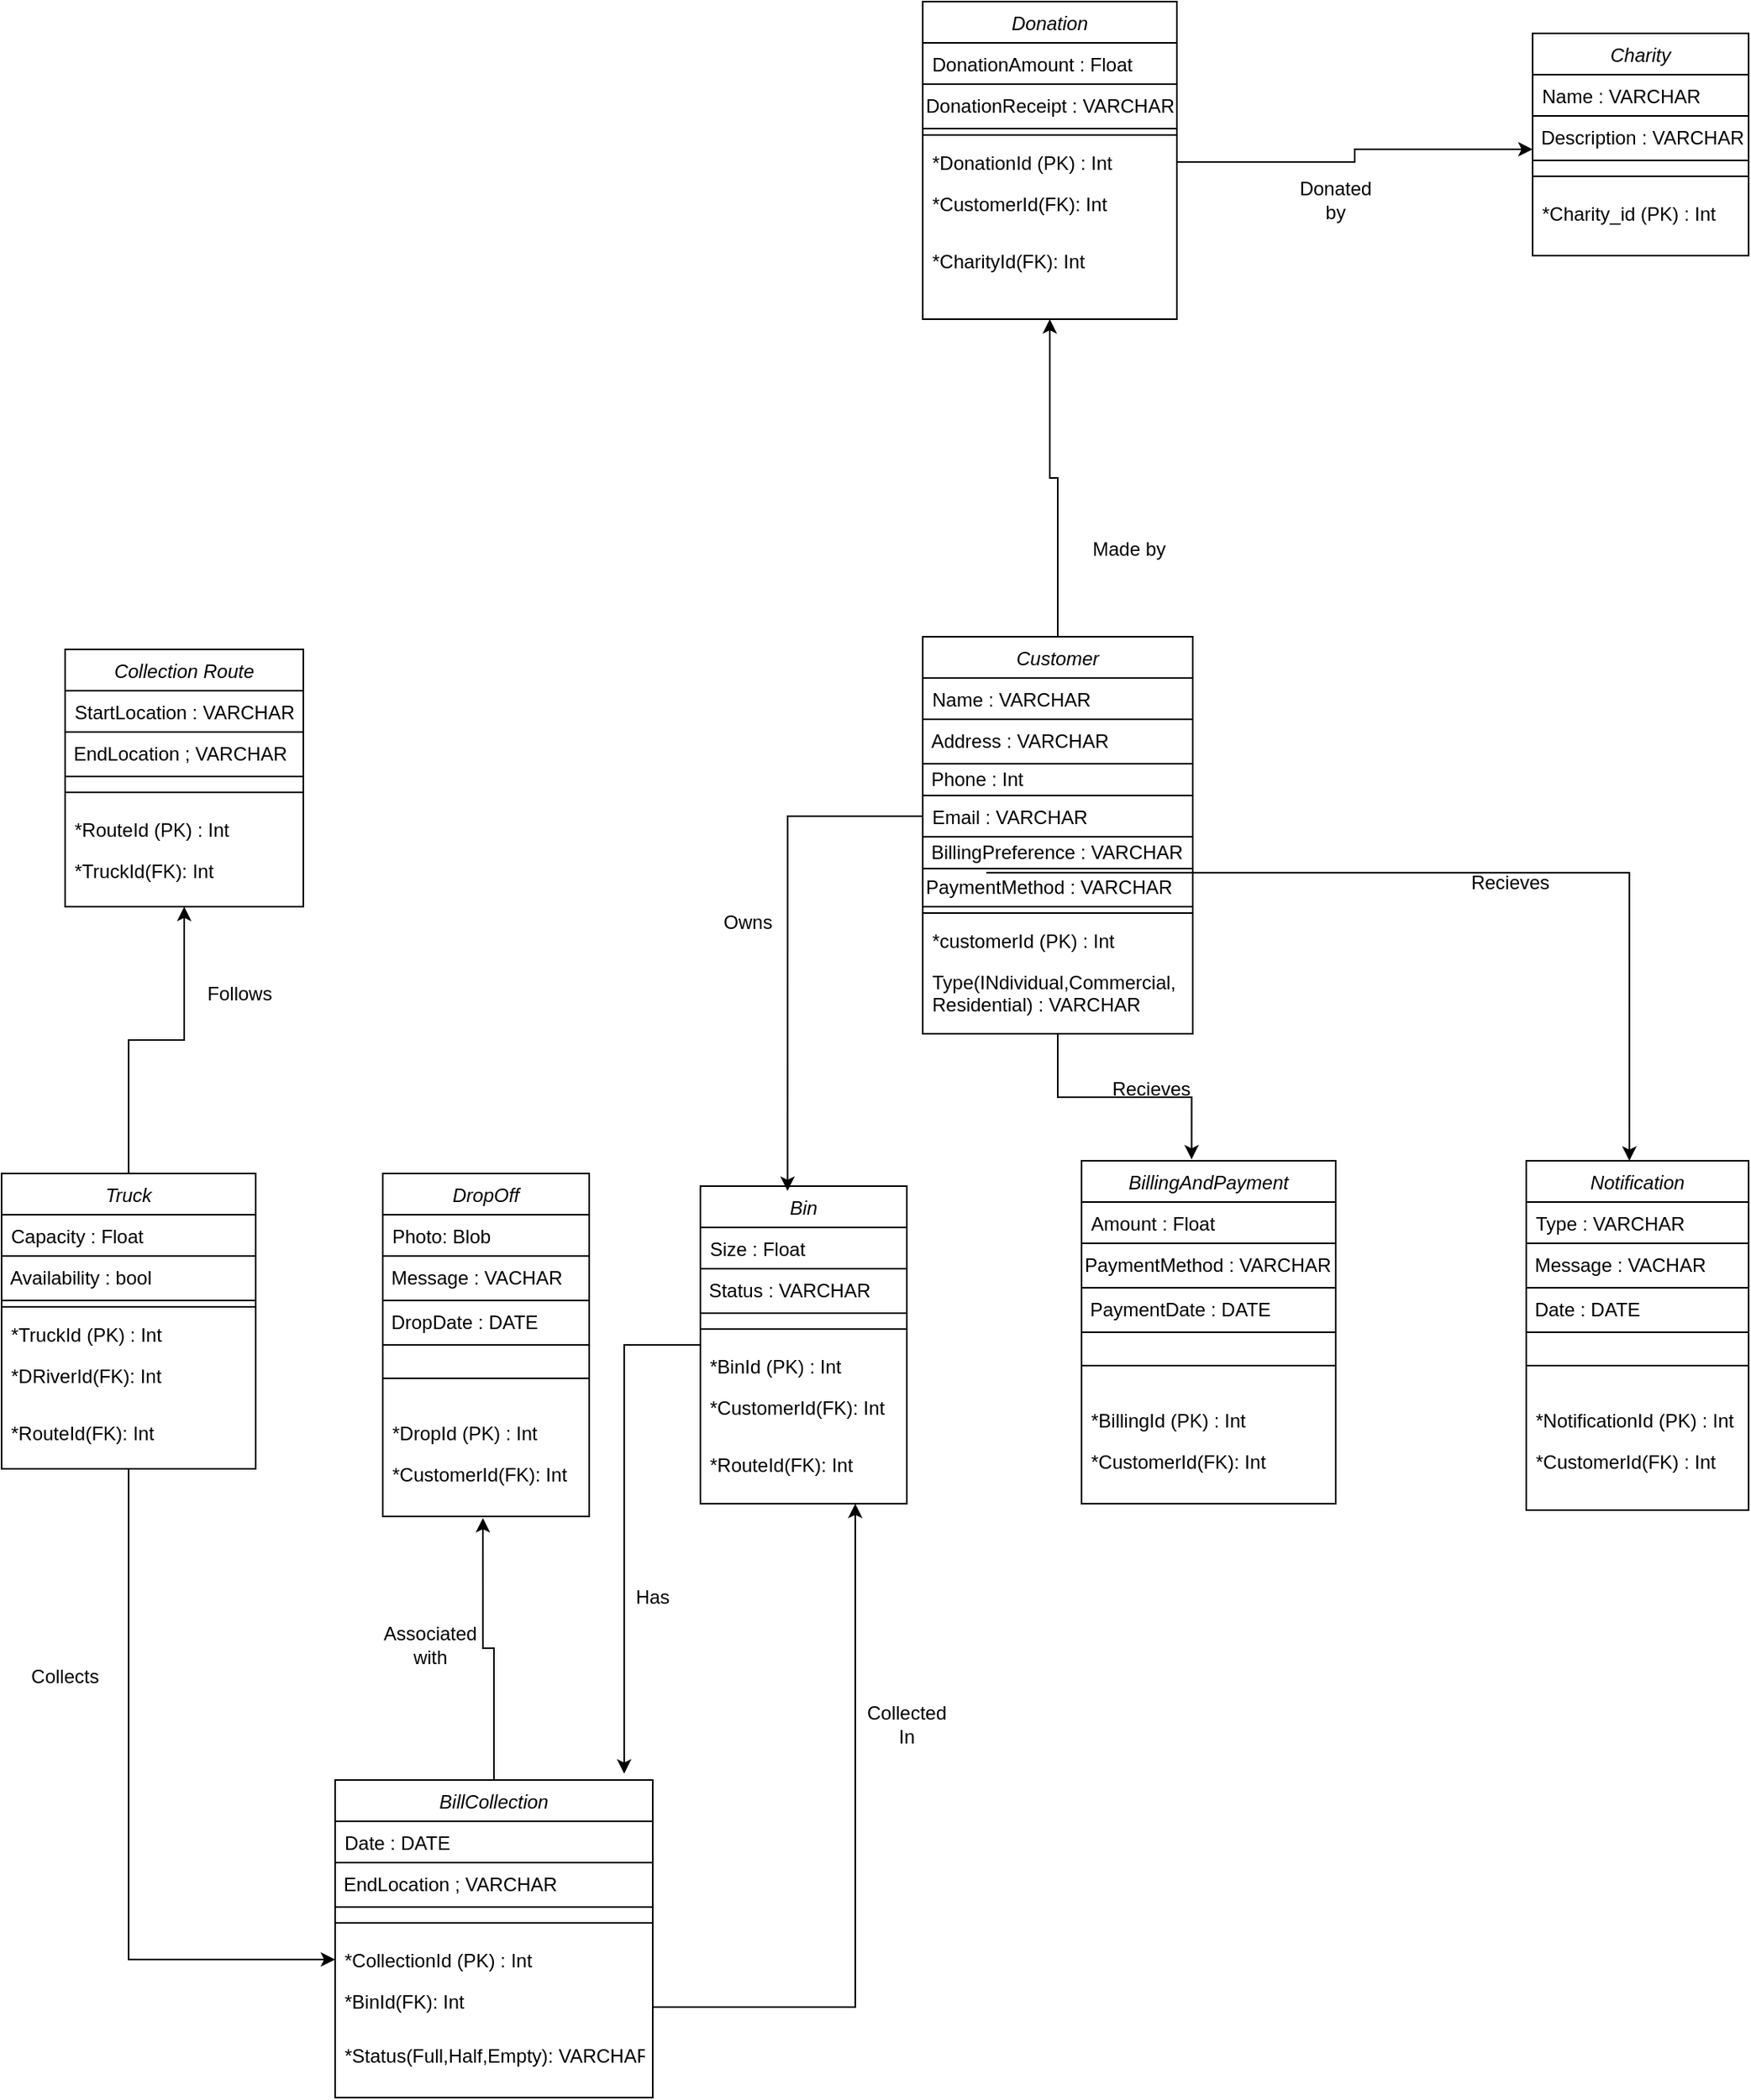 <mxfile version="24.5.5" type="github">
  <diagram id="C5RBs43oDa-KdzZeNtuy" name="Page-1">
    <mxGraphModel dx="1304" dy="409" grid="1" gridSize="10" guides="1" tooltips="1" connect="1" arrows="1" fold="1" page="1" pageScale="1" pageWidth="827" pageHeight="1169" math="0" shadow="0">
      <root>
        <mxCell id="WIyWlLk6GJQsqaUBKTNV-0" />
        <mxCell id="WIyWlLk6GJQsqaUBKTNV-1" parent="WIyWlLk6GJQsqaUBKTNV-0" />
        <mxCell id="hhsTLVZIg2dpdE67HO9M-84" style="edgeStyle=orthogonalEdgeStyle;rounded=0;orthogonalLoop=1;jettySize=auto;html=1;entryX=0.5;entryY=1;entryDx=0;entryDy=0;" edge="1" parent="WIyWlLk6GJQsqaUBKTNV-1" source="zkfFHV4jXpPFQw0GAbJ--0" target="hhsTLVZIg2dpdE67HO9M-10">
          <mxGeometry relative="1" as="geometry" />
        </mxCell>
        <mxCell id="zkfFHV4jXpPFQw0GAbJ--0" value="Customer" style="swimlane;fontStyle=2;align=center;verticalAlign=top;childLayout=stackLayout;horizontal=1;startSize=26;horizontalStack=0;resizeParent=1;resizeLast=0;collapsible=1;marginBottom=0;rounded=0;shadow=0;strokeWidth=1;" parent="WIyWlLk6GJQsqaUBKTNV-1" vertex="1">
          <mxGeometry x="480" y="420" width="170" height="250" as="geometry">
            <mxRectangle x="324" y="240" width="160" height="26" as="alternateBounds" />
          </mxGeometry>
        </mxCell>
        <mxCell id="zkfFHV4jXpPFQw0GAbJ--2" value="Name : VARCHAR" style="text;align=left;verticalAlign=top;spacingLeft=4;spacingRight=4;overflow=hidden;rotatable=0;points=[[0,0.5],[1,0.5]];portConstraint=eastwest;rounded=0;shadow=0;html=0;" parent="zkfFHV4jXpPFQw0GAbJ--0" vertex="1">
          <mxGeometry y="26" width="170" height="26" as="geometry" />
        </mxCell>
        <mxCell id="hhsTLVZIg2dpdE67HO9M-1" value="&amp;nbsp;Address : VARCHAR" style="rounded=0;whiteSpace=wrap;html=1;align=left;" vertex="1" parent="zkfFHV4jXpPFQw0GAbJ--0">
          <mxGeometry y="52" width="170" height="28" as="geometry" />
        </mxCell>
        <mxCell id="hhsTLVZIg2dpdE67HO9M-2" value="&amp;nbsp;Phone : Int" style="rounded=0;whiteSpace=wrap;html=1;align=left;" vertex="1" parent="zkfFHV4jXpPFQw0GAbJ--0">
          <mxGeometry y="80" width="170" height="20" as="geometry" />
        </mxCell>
        <mxCell id="zkfFHV4jXpPFQw0GAbJ--3" value="Email : VARCHAR" style="text;align=left;verticalAlign=top;spacingLeft=4;spacingRight=4;overflow=hidden;rotatable=0;points=[[0,0.5],[1,0.5]];portConstraint=eastwest;rounded=0;shadow=0;html=0;" parent="zkfFHV4jXpPFQw0GAbJ--0" vertex="1">
          <mxGeometry y="100" width="170" height="26" as="geometry" />
        </mxCell>
        <mxCell id="hhsTLVZIg2dpdE67HO9M-4" value="&amp;nbsp;BillingPreference : VARCHAR" style="rounded=0;whiteSpace=wrap;html=1;align=left;" vertex="1" parent="zkfFHV4jXpPFQw0GAbJ--0">
          <mxGeometry y="126" width="170" height="20" as="geometry" />
        </mxCell>
        <mxCell id="hhsTLVZIg2dpdE67HO9M-8" value="PaymentMethod : VARCHAR" style="rounded=0;whiteSpace=wrap;html=1;align=left;" vertex="1" parent="zkfFHV4jXpPFQw0GAbJ--0">
          <mxGeometry y="146" width="170" height="24" as="geometry" />
        </mxCell>
        <mxCell id="zkfFHV4jXpPFQw0GAbJ--4" value="" style="line;html=1;strokeWidth=1;align=left;verticalAlign=middle;spacingTop=-1;spacingLeft=3;spacingRight=3;rotatable=0;labelPosition=right;points=[];portConstraint=eastwest;" parent="zkfFHV4jXpPFQw0GAbJ--0" vertex="1">
          <mxGeometry y="170" width="170" height="8" as="geometry" />
        </mxCell>
        <mxCell id="zkfFHV4jXpPFQw0GAbJ--5" value="*customerId (PK) : Int" style="text;align=left;verticalAlign=top;spacingLeft=4;spacingRight=4;overflow=hidden;rotatable=0;points=[[0,0.5],[1,0.5]];portConstraint=eastwest;" parent="zkfFHV4jXpPFQw0GAbJ--0" vertex="1">
          <mxGeometry y="178" width="170" height="26" as="geometry" />
        </mxCell>
        <mxCell id="hhsTLVZIg2dpdE67HO9M-0" value="Type(INdividual,Commercial,&#xa;Residential) : VARCHAR" style="text;align=left;verticalAlign=top;spacingLeft=4;spacingRight=4;overflow=hidden;rotatable=0;points=[[0,0.5],[1,0.5]];portConstraint=eastwest;" vertex="1" parent="zkfFHV4jXpPFQw0GAbJ--0">
          <mxGeometry y="204" width="170" height="46" as="geometry" />
        </mxCell>
        <mxCell id="hhsTLVZIg2dpdE67HO9M-10" value="Donation" style="swimlane;fontStyle=2;align=center;verticalAlign=top;childLayout=stackLayout;horizontal=1;startSize=26;horizontalStack=0;resizeParent=1;resizeLast=0;collapsible=1;marginBottom=0;rounded=0;shadow=0;strokeWidth=1;" vertex="1" parent="WIyWlLk6GJQsqaUBKTNV-1">
          <mxGeometry x="480" y="20" width="160" height="200" as="geometry">
            <mxRectangle x="324" y="240" width="160" height="26" as="alternateBounds" />
          </mxGeometry>
        </mxCell>
        <mxCell id="hhsTLVZIg2dpdE67HO9M-11" value="DonationAmount : Float" style="text;align=left;verticalAlign=top;spacingLeft=4;spacingRight=4;overflow=hidden;rotatable=0;points=[[0,0.5],[1,0.5]];portConstraint=eastwest;rounded=0;shadow=0;html=0;" vertex="1" parent="hhsTLVZIg2dpdE67HO9M-10">
          <mxGeometry y="26" width="160" height="26" as="geometry" />
        </mxCell>
        <mxCell id="hhsTLVZIg2dpdE67HO9M-12" value="DonationReceipt : VARCHAR" style="rounded=0;whiteSpace=wrap;html=1;align=left;" vertex="1" parent="hhsTLVZIg2dpdE67HO9M-10">
          <mxGeometry y="52" width="160" height="28" as="geometry" />
        </mxCell>
        <mxCell id="hhsTLVZIg2dpdE67HO9M-17" value="" style="line;html=1;strokeWidth=1;align=left;verticalAlign=middle;spacingTop=-1;spacingLeft=3;spacingRight=3;rotatable=0;labelPosition=right;points=[];portConstraint=eastwest;" vertex="1" parent="hhsTLVZIg2dpdE67HO9M-10">
          <mxGeometry y="80" width="160" height="8" as="geometry" />
        </mxCell>
        <mxCell id="hhsTLVZIg2dpdE67HO9M-18" value="*DonationId (PK) : Int" style="text;align=left;verticalAlign=top;spacingLeft=4;spacingRight=4;overflow=hidden;rotatable=0;points=[[0,0.5],[1,0.5]];portConstraint=eastwest;" vertex="1" parent="hhsTLVZIg2dpdE67HO9M-10">
          <mxGeometry y="88" width="160" height="26" as="geometry" />
        </mxCell>
        <mxCell id="hhsTLVZIg2dpdE67HO9M-19" value="*CustomerId(FK): Int" style="text;align=left;verticalAlign=top;spacingLeft=4;spacingRight=4;overflow=hidden;rotatable=0;points=[[0,0.5],[1,0.5]];portConstraint=eastwest;" vertex="1" parent="hhsTLVZIg2dpdE67HO9M-10">
          <mxGeometry y="114" width="160" height="36" as="geometry" />
        </mxCell>
        <mxCell id="hhsTLVZIg2dpdE67HO9M-20" value="*CharityId(FK): Int" style="text;align=left;verticalAlign=top;spacingLeft=4;spacingRight=4;overflow=hidden;rotatable=0;points=[[0,0.5],[1,0.5]];portConstraint=eastwest;" vertex="1" parent="hhsTLVZIg2dpdE67HO9M-10">
          <mxGeometry y="150" width="160" height="36" as="geometry" />
        </mxCell>
        <mxCell id="hhsTLVZIg2dpdE67HO9M-108" style="edgeStyle=orthogonalEdgeStyle;rounded=0;orthogonalLoop=1;jettySize=auto;html=1;entryX=0.5;entryY=1;entryDx=0;entryDy=0;" edge="1" parent="WIyWlLk6GJQsqaUBKTNV-1" source="hhsTLVZIg2dpdE67HO9M-21" target="hhsTLVZIg2dpdE67HO9M-36">
          <mxGeometry relative="1" as="geometry" />
        </mxCell>
        <mxCell id="hhsTLVZIg2dpdE67HO9M-21" value="Truck" style="swimlane;fontStyle=2;align=center;verticalAlign=top;childLayout=stackLayout;horizontal=1;startSize=26;horizontalStack=0;resizeParent=1;resizeLast=0;collapsible=1;marginBottom=0;rounded=0;shadow=0;strokeWidth=1;" vertex="1" parent="WIyWlLk6GJQsqaUBKTNV-1">
          <mxGeometry x="-100" y="758" width="160" height="186" as="geometry">
            <mxRectangle x="324" y="240" width="160" height="26" as="alternateBounds" />
          </mxGeometry>
        </mxCell>
        <mxCell id="hhsTLVZIg2dpdE67HO9M-22" value="Capacity : Float" style="text;align=left;verticalAlign=top;spacingLeft=4;spacingRight=4;overflow=hidden;rotatable=0;points=[[0,0.5],[1,0.5]];portConstraint=eastwest;rounded=0;shadow=0;html=0;" vertex="1" parent="hhsTLVZIg2dpdE67HO9M-21">
          <mxGeometry y="26" width="160" height="26" as="geometry" />
        </mxCell>
        <mxCell id="hhsTLVZIg2dpdE67HO9M-23" value="&amp;nbsp;Availability : bool" style="rounded=0;whiteSpace=wrap;html=1;align=left;" vertex="1" parent="hhsTLVZIg2dpdE67HO9M-21">
          <mxGeometry y="52" width="160" height="28" as="geometry" />
        </mxCell>
        <mxCell id="hhsTLVZIg2dpdE67HO9M-24" value="" style="line;html=1;strokeWidth=1;align=left;verticalAlign=middle;spacingTop=-1;spacingLeft=3;spacingRight=3;rotatable=0;labelPosition=right;points=[];portConstraint=eastwest;" vertex="1" parent="hhsTLVZIg2dpdE67HO9M-21">
          <mxGeometry y="80" width="160" height="8" as="geometry" />
        </mxCell>
        <mxCell id="hhsTLVZIg2dpdE67HO9M-25" value="*TruckId (PK) : Int" style="text;align=left;verticalAlign=top;spacingLeft=4;spacingRight=4;overflow=hidden;rotatable=0;points=[[0,0.5],[1,0.5]];portConstraint=eastwest;" vertex="1" parent="hhsTLVZIg2dpdE67HO9M-21">
          <mxGeometry y="88" width="160" height="26" as="geometry" />
        </mxCell>
        <mxCell id="hhsTLVZIg2dpdE67HO9M-26" value="*DRiverId(FK): Int" style="text;align=left;verticalAlign=top;spacingLeft=4;spacingRight=4;overflow=hidden;rotatable=0;points=[[0,0.5],[1,0.5]];portConstraint=eastwest;" vertex="1" parent="hhsTLVZIg2dpdE67HO9M-21">
          <mxGeometry y="114" width="160" height="36" as="geometry" />
        </mxCell>
        <mxCell id="hhsTLVZIg2dpdE67HO9M-27" value="*RouteId(FK): Int" style="text;align=left;verticalAlign=top;spacingLeft=4;spacingRight=4;overflow=hidden;rotatable=0;points=[[0,0.5],[1,0.5]];portConstraint=eastwest;" vertex="1" parent="hhsTLVZIg2dpdE67HO9M-21">
          <mxGeometry y="150" width="160" height="36" as="geometry" />
        </mxCell>
        <mxCell id="hhsTLVZIg2dpdE67HO9M-28" value="Bin" style="swimlane;fontStyle=2;align=center;verticalAlign=top;childLayout=stackLayout;horizontal=1;startSize=26;horizontalStack=0;resizeParent=1;resizeLast=0;collapsible=1;marginBottom=0;rounded=0;shadow=0;strokeWidth=1;" vertex="1" parent="WIyWlLk6GJQsqaUBKTNV-1">
          <mxGeometry x="340" y="766" width="130" height="200" as="geometry">
            <mxRectangle x="324" y="240" width="160" height="26" as="alternateBounds" />
          </mxGeometry>
        </mxCell>
        <mxCell id="hhsTLVZIg2dpdE67HO9M-29" value="Size : Float" style="text;align=left;verticalAlign=top;spacingLeft=4;spacingRight=4;overflow=hidden;rotatable=0;points=[[0,0.5],[1,0.5]];portConstraint=eastwest;rounded=0;shadow=0;html=0;" vertex="1" parent="hhsTLVZIg2dpdE67HO9M-28">
          <mxGeometry y="26" width="130" height="26" as="geometry" />
        </mxCell>
        <mxCell id="hhsTLVZIg2dpdE67HO9M-30" value="&amp;nbsp;Status : VARCHAR" style="rounded=0;whiteSpace=wrap;html=1;align=left;" vertex="1" parent="hhsTLVZIg2dpdE67HO9M-28">
          <mxGeometry y="52" width="130" height="28" as="geometry" />
        </mxCell>
        <mxCell id="hhsTLVZIg2dpdE67HO9M-31" value="" style="line;html=1;strokeWidth=1;align=left;verticalAlign=middle;spacingTop=-1;spacingLeft=3;spacingRight=3;rotatable=0;labelPosition=right;points=[];portConstraint=eastwest;" vertex="1" parent="hhsTLVZIg2dpdE67HO9M-28">
          <mxGeometry y="80" width="130" height="20" as="geometry" />
        </mxCell>
        <mxCell id="hhsTLVZIg2dpdE67HO9M-32" value="*BinId (PK) : Int" style="text;align=left;verticalAlign=top;spacingLeft=4;spacingRight=4;overflow=hidden;rotatable=0;points=[[0,0.5],[1,0.5]];portConstraint=eastwest;" vertex="1" parent="hhsTLVZIg2dpdE67HO9M-28">
          <mxGeometry y="100" width="130" height="26" as="geometry" />
        </mxCell>
        <mxCell id="hhsTLVZIg2dpdE67HO9M-33" value="*CustomerId(FK): Int" style="text;align=left;verticalAlign=top;spacingLeft=4;spacingRight=4;overflow=hidden;rotatable=0;points=[[0,0.5],[1,0.5]];portConstraint=eastwest;" vertex="1" parent="hhsTLVZIg2dpdE67HO9M-28">
          <mxGeometry y="126" width="130" height="36" as="geometry" />
        </mxCell>
        <mxCell id="hhsTLVZIg2dpdE67HO9M-43" value="*RouteId(FK): Int" style="text;align=left;verticalAlign=top;spacingLeft=4;spacingRight=4;overflow=hidden;rotatable=0;points=[[0,0.5],[1,0.5]];portConstraint=eastwest;" vertex="1" parent="hhsTLVZIg2dpdE67HO9M-28">
          <mxGeometry y="162" width="130" height="36" as="geometry" />
        </mxCell>
        <mxCell id="hhsTLVZIg2dpdE67HO9M-36" value="Collection Route" style="swimlane;fontStyle=2;align=center;verticalAlign=top;childLayout=stackLayout;horizontal=1;startSize=26;horizontalStack=0;resizeParent=1;resizeLast=0;collapsible=1;marginBottom=0;rounded=0;shadow=0;strokeWidth=1;" vertex="1" parent="WIyWlLk6GJQsqaUBKTNV-1">
          <mxGeometry x="-60" y="428" width="150" height="162" as="geometry">
            <mxRectangle x="324" y="240" width="160" height="26" as="alternateBounds" />
          </mxGeometry>
        </mxCell>
        <mxCell id="hhsTLVZIg2dpdE67HO9M-37" value="StartLocation : VARCHAR" style="text;align=left;verticalAlign=top;spacingLeft=4;spacingRight=4;overflow=hidden;rotatable=0;points=[[0,0.5],[1,0.5]];portConstraint=eastwest;rounded=0;shadow=0;html=0;" vertex="1" parent="hhsTLVZIg2dpdE67HO9M-36">
          <mxGeometry y="26" width="150" height="26" as="geometry" />
        </mxCell>
        <mxCell id="hhsTLVZIg2dpdE67HO9M-38" value="&amp;nbsp;EndLocation ; VARCHAR" style="rounded=0;whiteSpace=wrap;html=1;align=left;" vertex="1" parent="hhsTLVZIg2dpdE67HO9M-36">
          <mxGeometry y="52" width="150" height="28" as="geometry" />
        </mxCell>
        <mxCell id="hhsTLVZIg2dpdE67HO9M-40" value="" style="line;html=1;strokeWidth=1;align=left;verticalAlign=middle;spacingTop=-1;spacingLeft=3;spacingRight=3;rotatable=0;labelPosition=right;points=[];portConstraint=eastwest;" vertex="1" parent="hhsTLVZIg2dpdE67HO9M-36">
          <mxGeometry y="80" width="150" height="20" as="geometry" />
        </mxCell>
        <mxCell id="hhsTLVZIg2dpdE67HO9M-41" value="*RouteId (PK) : Int" style="text;align=left;verticalAlign=top;spacingLeft=4;spacingRight=4;overflow=hidden;rotatable=0;points=[[0,0.5],[1,0.5]];portConstraint=eastwest;" vertex="1" parent="hhsTLVZIg2dpdE67HO9M-36">
          <mxGeometry y="100" width="150" height="26" as="geometry" />
        </mxCell>
        <mxCell id="hhsTLVZIg2dpdE67HO9M-42" value="*TruckId(FK): Int" style="text;align=left;verticalAlign=top;spacingLeft=4;spacingRight=4;overflow=hidden;rotatable=0;points=[[0,0.5],[1,0.5]];portConstraint=eastwest;" vertex="1" parent="hhsTLVZIg2dpdE67HO9M-36">
          <mxGeometry y="126" width="150" height="36" as="geometry" />
        </mxCell>
        <mxCell id="hhsTLVZIg2dpdE67HO9M-44" value="Charity" style="swimlane;fontStyle=2;align=center;verticalAlign=top;childLayout=stackLayout;horizontal=1;startSize=26;horizontalStack=0;resizeParent=1;resizeLast=0;collapsible=1;marginBottom=0;rounded=0;shadow=0;strokeWidth=1;" vertex="1" parent="WIyWlLk6GJQsqaUBKTNV-1">
          <mxGeometry x="864" y="40" width="136" height="140" as="geometry">
            <mxRectangle x="324" y="240" width="160" height="26" as="alternateBounds" />
          </mxGeometry>
        </mxCell>
        <mxCell id="hhsTLVZIg2dpdE67HO9M-45" value="Name : VARCHAR" style="text;align=left;verticalAlign=top;spacingLeft=4;spacingRight=4;overflow=hidden;rotatable=0;points=[[0,0.5],[1,0.5]];portConstraint=eastwest;rounded=0;shadow=0;html=0;" vertex="1" parent="hhsTLVZIg2dpdE67HO9M-44">
          <mxGeometry y="26" width="136" height="26" as="geometry" />
        </mxCell>
        <mxCell id="hhsTLVZIg2dpdE67HO9M-46" value="&amp;nbsp;Description : VARCHAR" style="rounded=0;whiteSpace=wrap;html=1;align=left;" vertex="1" parent="hhsTLVZIg2dpdE67HO9M-44">
          <mxGeometry y="52" width="136" height="28" as="geometry" />
        </mxCell>
        <mxCell id="hhsTLVZIg2dpdE67HO9M-47" value="" style="line;html=1;strokeWidth=1;align=left;verticalAlign=middle;spacingTop=-1;spacingLeft=3;spacingRight=3;rotatable=0;labelPosition=right;points=[];portConstraint=eastwest;" vertex="1" parent="hhsTLVZIg2dpdE67HO9M-44">
          <mxGeometry y="80" width="136" height="20" as="geometry" />
        </mxCell>
        <mxCell id="hhsTLVZIg2dpdE67HO9M-48" value="*Charity_id (PK) : Int" style="text;align=left;verticalAlign=top;spacingLeft=4;spacingRight=4;overflow=hidden;rotatable=0;points=[[0,0.5],[1,0.5]];portConstraint=eastwest;" vertex="1" parent="hhsTLVZIg2dpdE67HO9M-44">
          <mxGeometry y="100" width="136" height="26" as="geometry" />
        </mxCell>
        <mxCell id="hhsTLVZIg2dpdE67HO9M-51" value="Notification" style="swimlane;fontStyle=2;align=center;verticalAlign=top;childLayout=stackLayout;horizontal=1;startSize=26;horizontalStack=0;resizeParent=1;resizeLast=0;collapsible=1;marginBottom=0;rounded=0;shadow=0;strokeWidth=1;" vertex="1" parent="WIyWlLk6GJQsqaUBKTNV-1">
          <mxGeometry x="860" y="750" width="140" height="220" as="geometry">
            <mxRectangle x="324" y="240" width="160" height="26" as="alternateBounds" />
          </mxGeometry>
        </mxCell>
        <mxCell id="hhsTLVZIg2dpdE67HO9M-52" value="Type : VARCHAR" style="text;align=left;verticalAlign=top;spacingLeft=4;spacingRight=4;overflow=hidden;rotatable=0;points=[[0,0.5],[1,0.5]];portConstraint=eastwest;rounded=0;shadow=0;html=0;" vertex="1" parent="hhsTLVZIg2dpdE67HO9M-51">
          <mxGeometry y="26" width="140" height="26" as="geometry" />
        </mxCell>
        <mxCell id="hhsTLVZIg2dpdE67HO9M-53" value="&amp;nbsp;Message : VACHAR" style="rounded=0;whiteSpace=wrap;html=1;align=left;" vertex="1" parent="hhsTLVZIg2dpdE67HO9M-51">
          <mxGeometry y="52" width="140" height="28" as="geometry" />
        </mxCell>
        <mxCell id="hhsTLVZIg2dpdE67HO9M-57" value="&amp;nbsp;Date : DATE" style="rounded=0;whiteSpace=wrap;html=1;align=left;" vertex="1" parent="hhsTLVZIg2dpdE67HO9M-51">
          <mxGeometry y="80" width="140" height="28" as="geometry" />
        </mxCell>
        <mxCell id="hhsTLVZIg2dpdE67HO9M-54" value="" style="line;html=1;strokeWidth=1;align=left;verticalAlign=middle;spacingTop=-1;spacingLeft=3;spacingRight=3;rotatable=0;labelPosition=right;points=[];portConstraint=eastwest;" vertex="1" parent="hhsTLVZIg2dpdE67HO9M-51">
          <mxGeometry y="108" width="140" height="42" as="geometry" />
        </mxCell>
        <mxCell id="hhsTLVZIg2dpdE67HO9M-55" value="*NotificationId (PK) : Int" style="text;align=left;verticalAlign=top;spacingLeft=4;spacingRight=4;overflow=hidden;rotatable=0;points=[[0,0.5],[1,0.5]];portConstraint=eastwest;" vertex="1" parent="hhsTLVZIg2dpdE67HO9M-51">
          <mxGeometry y="150" width="140" height="26" as="geometry" />
        </mxCell>
        <mxCell id="hhsTLVZIg2dpdE67HO9M-99" value="*CustomerId(FK) : Int" style="text;align=left;verticalAlign=top;spacingLeft=4;spacingRight=4;overflow=hidden;rotatable=0;points=[[0,0.5],[1,0.5]];portConstraint=eastwest;" vertex="1" parent="hhsTLVZIg2dpdE67HO9M-51">
          <mxGeometry y="176" width="140" height="26" as="geometry" />
        </mxCell>
        <mxCell id="hhsTLVZIg2dpdE67HO9M-58" value="BillingAndPayment" style="swimlane;fontStyle=2;align=center;verticalAlign=top;childLayout=stackLayout;horizontal=1;startSize=26;horizontalStack=0;resizeParent=1;resizeLast=0;collapsible=1;marginBottom=0;rounded=0;shadow=0;strokeWidth=1;" vertex="1" parent="WIyWlLk6GJQsqaUBKTNV-1">
          <mxGeometry x="580" y="750" width="160" height="216" as="geometry">
            <mxRectangle x="324" y="240" width="160" height="26" as="alternateBounds" />
          </mxGeometry>
        </mxCell>
        <mxCell id="hhsTLVZIg2dpdE67HO9M-59" value="Amount : Float" style="text;align=left;verticalAlign=top;spacingLeft=4;spacingRight=4;overflow=hidden;rotatable=0;points=[[0,0.5],[1,0.5]];portConstraint=eastwest;rounded=0;shadow=0;html=0;" vertex="1" parent="hhsTLVZIg2dpdE67HO9M-58">
          <mxGeometry y="26" width="160" height="26" as="geometry" />
        </mxCell>
        <mxCell id="hhsTLVZIg2dpdE67HO9M-60" value="PaymentMethod : VARCHAR" style="rounded=0;whiteSpace=wrap;html=1;align=left;" vertex="1" parent="hhsTLVZIg2dpdE67HO9M-58">
          <mxGeometry y="52" width="160" height="28" as="geometry" />
        </mxCell>
        <mxCell id="hhsTLVZIg2dpdE67HO9M-61" value="&amp;nbsp;PaymentDate : DATE" style="rounded=0;whiteSpace=wrap;html=1;align=left;" vertex="1" parent="hhsTLVZIg2dpdE67HO9M-58">
          <mxGeometry y="80" width="160" height="28" as="geometry" />
        </mxCell>
        <mxCell id="hhsTLVZIg2dpdE67HO9M-62" value="" style="line;html=1;strokeWidth=1;align=left;verticalAlign=middle;spacingTop=-1;spacingLeft=3;spacingRight=3;rotatable=0;labelPosition=right;points=[];portConstraint=eastwest;" vertex="1" parent="hhsTLVZIg2dpdE67HO9M-58">
          <mxGeometry y="108" width="160" height="42" as="geometry" />
        </mxCell>
        <mxCell id="hhsTLVZIg2dpdE67HO9M-63" value="*BillingId (PK) : Int" style="text;align=left;verticalAlign=top;spacingLeft=4;spacingRight=4;overflow=hidden;rotatable=0;points=[[0,0.5],[1,0.5]];portConstraint=eastwest;" vertex="1" parent="hhsTLVZIg2dpdE67HO9M-58">
          <mxGeometry y="150" width="160" height="26" as="geometry" />
        </mxCell>
        <mxCell id="hhsTLVZIg2dpdE67HO9M-64" value="*CustomerId(FK): Int" style="text;align=left;verticalAlign=top;spacingLeft=4;spacingRight=4;overflow=hidden;rotatable=0;points=[[0,0.5],[1,0.5]];portConstraint=eastwest;" vertex="1" parent="hhsTLVZIg2dpdE67HO9M-58">
          <mxGeometry y="176" width="160" height="40" as="geometry" />
        </mxCell>
        <mxCell id="hhsTLVZIg2dpdE67HO9M-66" value="BillCollection" style="swimlane;fontStyle=2;align=center;verticalAlign=top;childLayout=stackLayout;horizontal=1;startSize=26;horizontalStack=0;resizeParent=1;resizeLast=0;collapsible=1;marginBottom=0;rounded=0;shadow=0;strokeWidth=1;" vertex="1" parent="WIyWlLk6GJQsqaUBKTNV-1">
          <mxGeometry x="110" y="1140" width="200" height="200" as="geometry">
            <mxRectangle x="324" y="240" width="160" height="26" as="alternateBounds" />
          </mxGeometry>
        </mxCell>
        <mxCell id="hhsTLVZIg2dpdE67HO9M-67" value="Date : DATE" style="text;align=left;verticalAlign=top;spacingLeft=4;spacingRight=4;overflow=hidden;rotatable=0;points=[[0,0.5],[1,0.5]];portConstraint=eastwest;rounded=0;shadow=0;html=0;" vertex="1" parent="hhsTLVZIg2dpdE67HO9M-66">
          <mxGeometry y="26" width="200" height="26" as="geometry" />
        </mxCell>
        <mxCell id="hhsTLVZIg2dpdE67HO9M-68" value="&amp;nbsp;EndLocation ; VARCHAR" style="rounded=0;whiteSpace=wrap;html=1;align=left;" vertex="1" parent="hhsTLVZIg2dpdE67HO9M-66">
          <mxGeometry y="52" width="200" height="28" as="geometry" />
        </mxCell>
        <mxCell id="hhsTLVZIg2dpdE67HO9M-69" value="" style="line;html=1;strokeWidth=1;align=left;verticalAlign=middle;spacingTop=-1;spacingLeft=3;spacingRight=3;rotatable=0;labelPosition=right;points=[];portConstraint=eastwest;" vertex="1" parent="hhsTLVZIg2dpdE67HO9M-66">
          <mxGeometry y="80" width="200" height="20" as="geometry" />
        </mxCell>
        <mxCell id="hhsTLVZIg2dpdE67HO9M-70" value="*CollectionId (PK) : Int" style="text;align=left;verticalAlign=top;spacingLeft=4;spacingRight=4;overflow=hidden;rotatable=0;points=[[0,0.5],[1,0.5]];portConstraint=eastwest;" vertex="1" parent="hhsTLVZIg2dpdE67HO9M-66">
          <mxGeometry y="100" width="200" height="26" as="geometry" />
        </mxCell>
        <mxCell id="hhsTLVZIg2dpdE67HO9M-71" value="*BinId(FK): Int" style="text;align=left;verticalAlign=top;spacingLeft=4;spacingRight=4;overflow=hidden;rotatable=0;points=[[0,0.5],[1,0.5]];portConstraint=eastwest;" vertex="1" parent="hhsTLVZIg2dpdE67HO9M-66">
          <mxGeometry y="126" width="200" height="34" as="geometry" />
        </mxCell>
        <mxCell id="hhsTLVZIg2dpdE67HO9M-72" value="*Status(Full,Half,Empty): VARCHAR" style="text;align=left;verticalAlign=top;spacingLeft=4;spacingRight=4;overflow=hidden;rotatable=0;points=[[0,0.5],[1,0.5]];portConstraint=eastwest;" vertex="1" parent="hhsTLVZIg2dpdE67HO9M-66">
          <mxGeometry y="160" width="200" height="34" as="geometry" />
        </mxCell>
        <mxCell id="hhsTLVZIg2dpdE67HO9M-73" value="DropOff" style="swimlane;fontStyle=2;align=center;verticalAlign=top;childLayout=stackLayout;horizontal=1;startSize=26;horizontalStack=0;resizeParent=1;resizeLast=0;collapsible=1;marginBottom=0;rounded=0;shadow=0;strokeWidth=1;" vertex="1" parent="WIyWlLk6GJQsqaUBKTNV-1">
          <mxGeometry x="140" y="758" width="130" height="216" as="geometry">
            <mxRectangle x="324" y="240" width="160" height="26" as="alternateBounds" />
          </mxGeometry>
        </mxCell>
        <mxCell id="hhsTLVZIg2dpdE67HO9M-74" value="Photo: Blob" style="text;align=left;verticalAlign=top;spacingLeft=4;spacingRight=4;overflow=hidden;rotatable=0;points=[[0,0.5],[1,0.5]];portConstraint=eastwest;rounded=0;shadow=0;html=0;" vertex="1" parent="hhsTLVZIg2dpdE67HO9M-73">
          <mxGeometry y="26" width="130" height="26" as="geometry" />
        </mxCell>
        <mxCell id="hhsTLVZIg2dpdE67HO9M-75" value="&amp;nbsp;Message : VACHAR" style="rounded=0;whiteSpace=wrap;html=1;align=left;" vertex="1" parent="hhsTLVZIg2dpdE67HO9M-73">
          <mxGeometry y="52" width="130" height="28" as="geometry" />
        </mxCell>
        <mxCell id="hhsTLVZIg2dpdE67HO9M-76" value="&amp;nbsp;DropDate : DATE" style="rounded=0;whiteSpace=wrap;html=1;align=left;" vertex="1" parent="hhsTLVZIg2dpdE67HO9M-73">
          <mxGeometry y="80" width="130" height="28" as="geometry" />
        </mxCell>
        <mxCell id="hhsTLVZIg2dpdE67HO9M-77" value="" style="line;html=1;strokeWidth=1;align=left;verticalAlign=middle;spacingTop=-1;spacingLeft=3;spacingRight=3;rotatable=0;labelPosition=right;points=[];portConstraint=eastwest;" vertex="1" parent="hhsTLVZIg2dpdE67HO9M-73">
          <mxGeometry y="108" width="130" height="42" as="geometry" />
        </mxCell>
        <mxCell id="hhsTLVZIg2dpdE67HO9M-78" value="*DropId (PK) : Int" style="text;align=left;verticalAlign=top;spacingLeft=4;spacingRight=4;overflow=hidden;rotatable=0;points=[[0,0.5],[1,0.5]];portConstraint=eastwest;" vertex="1" parent="hhsTLVZIg2dpdE67HO9M-73">
          <mxGeometry y="150" width="130" height="26" as="geometry" />
        </mxCell>
        <mxCell id="hhsTLVZIg2dpdE67HO9M-79" value="*CustomerId(FK): Int" style="text;align=left;verticalAlign=top;spacingLeft=4;spacingRight=4;overflow=hidden;rotatable=0;points=[[0,0.5],[1,0.5]];portConstraint=eastwest;" vertex="1" parent="hhsTLVZIg2dpdE67HO9M-73">
          <mxGeometry y="176" width="130" height="40" as="geometry" />
        </mxCell>
        <mxCell id="hhsTLVZIg2dpdE67HO9M-82" value="Made by" style="text;html=1;align=center;verticalAlign=middle;whiteSpace=wrap;rounded=0;" vertex="1" parent="WIyWlLk6GJQsqaUBKTNV-1">
          <mxGeometry x="580" y="350" width="60" height="30" as="geometry" />
        </mxCell>
        <mxCell id="hhsTLVZIg2dpdE67HO9M-86" style="edgeStyle=orthogonalEdgeStyle;rounded=0;orthogonalLoop=1;jettySize=auto;html=1;entryX=0.422;entryY=0.015;entryDx=0;entryDy=0;entryPerimeter=0;" edge="1" parent="WIyWlLk6GJQsqaUBKTNV-1" source="zkfFHV4jXpPFQw0GAbJ--3" target="hhsTLVZIg2dpdE67HO9M-28">
          <mxGeometry relative="1" as="geometry" />
        </mxCell>
        <mxCell id="hhsTLVZIg2dpdE67HO9M-87" value="Owns" style="text;html=1;align=center;verticalAlign=middle;whiteSpace=wrap;rounded=0;" vertex="1" parent="WIyWlLk6GJQsqaUBKTNV-1">
          <mxGeometry x="340" y="585" width="60" height="30" as="geometry" />
        </mxCell>
        <mxCell id="hhsTLVZIg2dpdE67HO9M-89" style="edgeStyle=orthogonalEdgeStyle;rounded=0;orthogonalLoop=1;jettySize=auto;html=1;entryX=0.433;entryY=-0.004;entryDx=0;entryDy=0;entryPerimeter=0;" edge="1" parent="WIyWlLk6GJQsqaUBKTNV-1" source="zkfFHV4jXpPFQw0GAbJ--0" target="hhsTLVZIg2dpdE67HO9M-58">
          <mxGeometry relative="1" as="geometry" />
        </mxCell>
        <mxCell id="hhsTLVZIg2dpdE67HO9M-90" value="Recieves" style="text;html=1;align=center;verticalAlign=middle;whiteSpace=wrap;rounded=0;" vertex="1" parent="WIyWlLk6GJQsqaUBKTNV-1">
          <mxGeometry x="594" y="690" width="60" height="30" as="geometry" />
        </mxCell>
        <mxCell id="hhsTLVZIg2dpdE67HO9M-91" style="edgeStyle=orthogonalEdgeStyle;rounded=0;orthogonalLoop=1;jettySize=auto;html=1;entryX=0.678;entryY=-0.012;entryDx=0;entryDy=0;entryPerimeter=0;" edge="1" parent="WIyWlLk6GJQsqaUBKTNV-1">
          <mxGeometry relative="1" as="geometry">
            <mxPoint x="520" y="568.64" as="sourcePoint" />
            <mxPoint x="924.92" y="750.0" as="targetPoint" />
            <Array as="points">
              <mxPoint x="925" y="568.64" />
            </Array>
          </mxGeometry>
        </mxCell>
        <mxCell id="hhsTLVZIg2dpdE67HO9M-92" value="Recieves" style="text;html=1;align=center;verticalAlign=middle;whiteSpace=wrap;rounded=0;" vertex="1" parent="WIyWlLk6GJQsqaUBKTNV-1">
          <mxGeometry x="820" y="560" width="60" height="30" as="geometry" />
        </mxCell>
        <mxCell id="hhsTLVZIg2dpdE67HO9M-93" style="edgeStyle=orthogonalEdgeStyle;rounded=0;orthogonalLoop=1;jettySize=auto;html=1;entryX=0;entryY=0.5;entryDx=0;entryDy=0;" edge="1" parent="WIyWlLk6GJQsqaUBKTNV-1" source="hhsTLVZIg2dpdE67HO9M-27" target="hhsTLVZIg2dpdE67HO9M-70">
          <mxGeometry relative="1" as="geometry">
            <Array as="points">
              <mxPoint x="-20" y="1253" />
            </Array>
          </mxGeometry>
        </mxCell>
        <mxCell id="hhsTLVZIg2dpdE67HO9M-94" value="Collects" style="text;html=1;align=center;verticalAlign=middle;whiteSpace=wrap;rounded=0;" vertex="1" parent="WIyWlLk6GJQsqaUBKTNV-1">
          <mxGeometry x="-90" y="1060" width="60" height="30" as="geometry" />
        </mxCell>
        <mxCell id="hhsTLVZIg2dpdE67HO9M-97" style="edgeStyle=orthogonalEdgeStyle;rounded=0;orthogonalLoop=1;jettySize=auto;html=1;entryX=0.485;entryY=1.025;entryDx=0;entryDy=0;entryPerimeter=0;" edge="1" parent="WIyWlLk6GJQsqaUBKTNV-1" source="hhsTLVZIg2dpdE67HO9M-66" target="hhsTLVZIg2dpdE67HO9M-79">
          <mxGeometry relative="1" as="geometry" />
        </mxCell>
        <mxCell id="hhsTLVZIg2dpdE67HO9M-98" value="Associated with" style="text;html=1;align=center;verticalAlign=middle;whiteSpace=wrap;rounded=0;" vertex="1" parent="WIyWlLk6GJQsqaUBKTNV-1">
          <mxGeometry x="140" y="1040" width="60" height="30" as="geometry" />
        </mxCell>
        <mxCell id="hhsTLVZIg2dpdE67HO9M-100" style="edgeStyle=orthogonalEdgeStyle;rounded=0;orthogonalLoop=1;jettySize=auto;html=1;entryX=0.91;entryY=-0.02;entryDx=0;entryDy=0;entryPerimeter=0;" edge="1" parent="WIyWlLk6GJQsqaUBKTNV-1" source="hhsTLVZIg2dpdE67HO9M-28" target="hhsTLVZIg2dpdE67HO9M-66">
          <mxGeometry relative="1" as="geometry" />
        </mxCell>
        <mxCell id="hhsTLVZIg2dpdE67HO9M-101" value="Has" style="text;html=1;align=center;verticalAlign=middle;whiteSpace=wrap;rounded=0;" vertex="1" parent="WIyWlLk6GJQsqaUBKTNV-1">
          <mxGeometry x="280" y="1010" width="60" height="30" as="geometry" />
        </mxCell>
        <mxCell id="hhsTLVZIg2dpdE67HO9M-103" style="edgeStyle=orthogonalEdgeStyle;rounded=0;orthogonalLoop=1;jettySize=auto;html=1;entryX=0.75;entryY=1;entryDx=0;entryDy=0;" edge="1" parent="WIyWlLk6GJQsqaUBKTNV-1" source="hhsTLVZIg2dpdE67HO9M-71" target="hhsTLVZIg2dpdE67HO9M-28">
          <mxGeometry relative="1" as="geometry" />
        </mxCell>
        <mxCell id="hhsTLVZIg2dpdE67HO9M-104" value="Collected In" style="text;html=1;align=center;verticalAlign=middle;whiteSpace=wrap;rounded=0;" vertex="1" parent="WIyWlLk6GJQsqaUBKTNV-1">
          <mxGeometry x="440" y="1090" width="60" height="30" as="geometry" />
        </mxCell>
        <mxCell id="hhsTLVZIg2dpdE67HO9M-106" style="edgeStyle=orthogonalEdgeStyle;rounded=0;orthogonalLoop=1;jettySize=auto;html=1;entryX=0;entryY=0.75;entryDx=0;entryDy=0;" edge="1" parent="WIyWlLk6GJQsqaUBKTNV-1" source="hhsTLVZIg2dpdE67HO9M-18" target="hhsTLVZIg2dpdE67HO9M-46">
          <mxGeometry relative="1" as="geometry" />
        </mxCell>
        <mxCell id="hhsTLVZIg2dpdE67HO9M-107" value="Donated by" style="text;html=1;align=center;verticalAlign=middle;whiteSpace=wrap;rounded=0;" vertex="1" parent="WIyWlLk6GJQsqaUBKTNV-1">
          <mxGeometry x="710" y="130" width="60" height="30" as="geometry" />
        </mxCell>
        <mxCell id="hhsTLVZIg2dpdE67HO9M-109" value="Follows" style="text;html=1;align=center;verticalAlign=middle;whiteSpace=wrap;rounded=0;" vertex="1" parent="WIyWlLk6GJQsqaUBKTNV-1">
          <mxGeometry x="20" y="630" width="60" height="30" as="geometry" />
        </mxCell>
      </root>
    </mxGraphModel>
  </diagram>
</mxfile>
